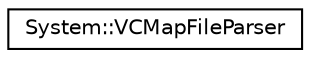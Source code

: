 digraph G
{
  edge [fontname="Helvetica",fontsize="10",labelfontname="Helvetica",labelfontsize="10"];
  node [fontname="Helvetica",fontsize="10",shape=record];
  rankdir="LR";
  Node1 [label="System::VCMapFileParser",height=0.2,width=0.4,color="black", fillcolor="white", style="filled",URL="$class_system_1_1_v_c_map_file_parser.html"];
}
